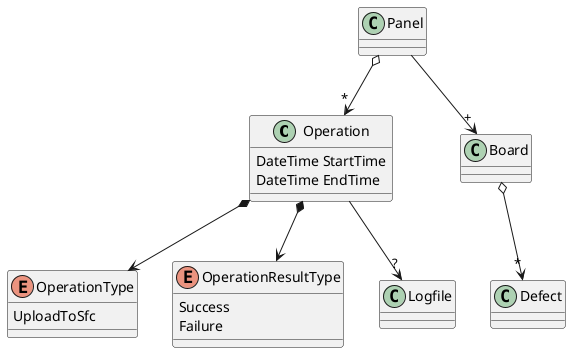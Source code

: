 @startuml

class Operation {
    DateTime StartTime
    DateTime EndTime
}
Operation *--> OperationType
Operation *--> OperationResultType
Operation --> "?" Logfile

enum OperationType {
    UploadToSfc
}

enum OperationResultType {
    Success
    Failure
}

class Panel
Panel --> "+" Board
Panel o--> "*" Operation

class Board
Board o--> "*" Defect

@enduml